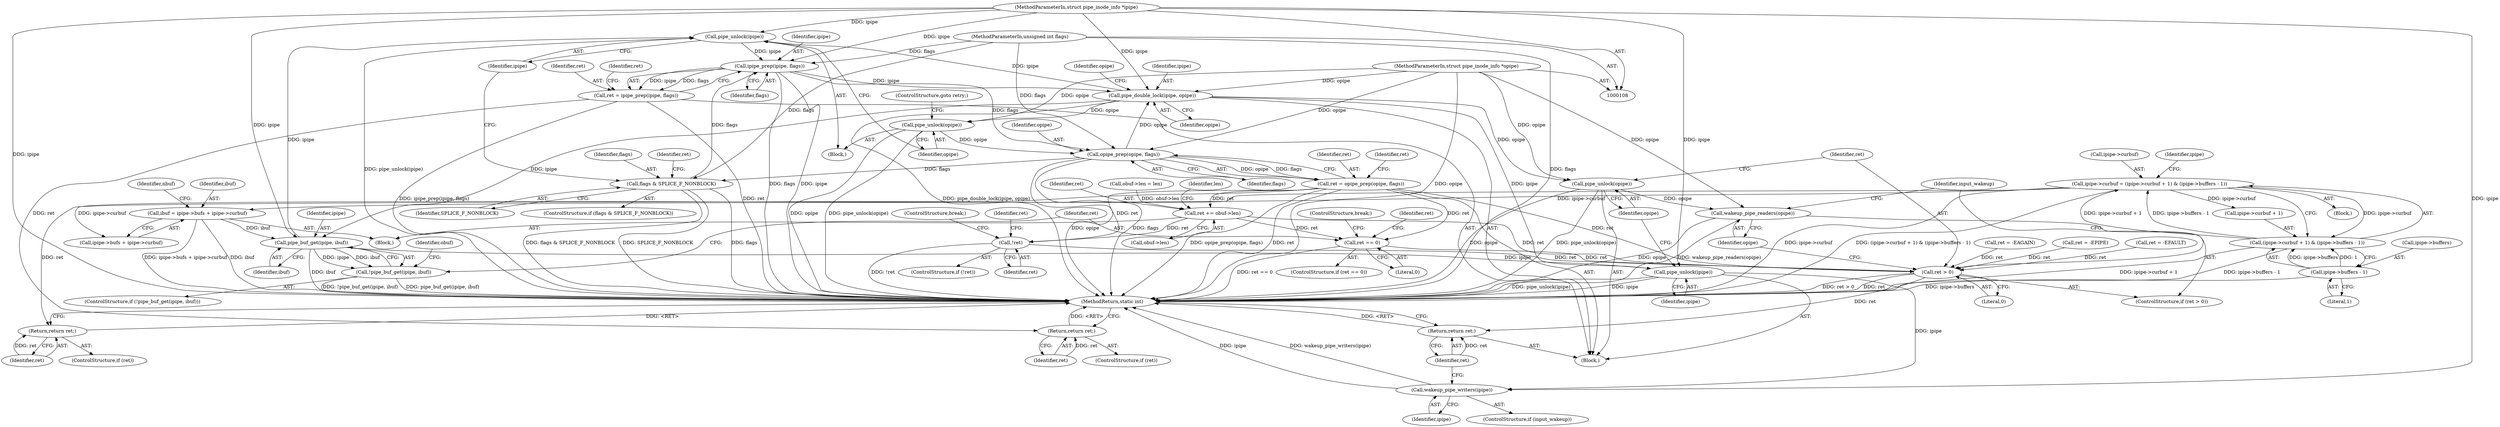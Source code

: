 digraph "0_linux_6b3a707736301c2128ca85ce85fb13f60b5e350a_2@pointer" {
"1000205" [label="(Call,pipe_unlock(ipipe))"];
"1000288" [label="(Call,pipe_buf_get(ipipe, ibuf))"];
"1000144" [label="(Call,pipe_double_lock(ipipe, opipe))"];
"1000128" [label="(Call,ipipe_prep(ipipe, flags))"];
"1000205" [label="(Call,pipe_unlock(ipipe))"];
"1000109" [label="(MethodParameterIn,struct pipe_inode_info *ipipe)"];
"1000196" [label="(Call,flags & SPLICE_F_NONBLOCK)"];
"1000137" [label="(Call,opipe_prep(opipe, flags))"];
"1000207" [label="(Call,pipe_unlock(opipe))"];
"1000110" [label="(MethodParameterIn,struct pipe_inode_info *opipe)"];
"1000112" [label="(MethodParameterIn,unsigned int flags)"];
"1000210" [label="(Call,ibuf = ipipe->bufs + ipipe->curbuf)"];
"1000262" [label="(Call,ipipe->curbuf = (ipipe->curbuf + 1) & (ipipe->buffers - 1))"];
"1000266" [label="(Call,(ipipe->curbuf + 1) & (ipipe->buffers - 1))"];
"1000272" [label="(Call,ipipe->buffers - 1)"];
"1000126" [label="(Call,ret = ipipe_prep(ipipe, flags))"];
"1000133" [label="(Return,return ret;)"];
"1000135" [label="(Call,ret = opipe_prep(opipe, flags))"];
"1000142" [label="(Return,return ret;)"];
"1000160" [label="(Call,!ret)"];
"1000352" [label="(Call,ret > 0)"];
"1000361" [label="(Return,return ret;)"];
"1000293" [label="(Call,ret == 0)"];
"1000336" [label="(Call,ret += obuf->len)"];
"1000287" [label="(Call,!pipe_buf_get(ipipe, ibuf))"];
"1000347" [label="(Call,pipe_unlock(ipipe))"];
"1000359" [label="(Call,wakeup_pipe_writers(ipipe))"];
"1000349" [label="(Call,pipe_unlock(opipe))"];
"1000355" [label="(Call,wakeup_pipe_readers(opipe))"];
"1000112" [label="(MethodParameterIn,unsigned int flags)"];
"1000355" [label="(Call,wakeup_pipe_readers(opipe))"];
"1000200" [label="(Call,ret = -EAGAIN)"];
"1000347" [label="(Call,pipe_unlock(ipipe))"];
"1000152" [label="(Identifier,opipe)"];
"1000266" [label="(Call,(ipipe->curbuf + 1) & (ipipe->buffers - 1))"];
"1000207" [label="(Call,pipe_unlock(opipe))"];
"1000262" [label="(Call,ipipe->curbuf = (ipipe->curbuf + 1) & (ipipe->buffers - 1))"];
"1000133" [label="(Return,return ret;)"];
"1000348" [label="(Identifier,ipipe)"];
"1000210" [label="(Call,ibuf = ipipe->bufs + ipipe->curbuf)"];
"1000137" [label="(Call,opipe_prep(opipe, flags))"];
"1000289" [label="(Identifier,ipipe)"];
"1000129" [label="(Identifier,ipipe)"];
"1000212" [label="(Call,ipipe->bufs + ipipe->curbuf)"];
"1000134" [label="(Identifier,ret)"];
"1000161" [label="(Identifier,ret)"];
"1000132" [label="(Identifier,ret)"];
"1000337" [label="(Identifier,ret)"];
"1000127" [label="(Identifier,ret)"];
"1000356" [label="(Identifier,opipe)"];
"1000146" [label="(Identifier,opipe)"];
"1000292" [label="(ControlStructure,if (ret == 0))"];
"1000195" [label="(ControlStructure,if (flags & SPLICE_F_NONBLOCK))"];
"1000144" [label="(Call,pipe_double_lock(ipipe, opipe))"];
"1000303" [label="(Identifier,obuf)"];
"1000128" [label="(Call,ipipe_prep(ipipe, flags))"];
"1000205" [label="(Call,pipe_unlock(ipipe))"];
"1000313" [label="(Call,obuf->len = len)"];
"1000352" [label="(Call,ret > 0)"];
"1000287" [label="(Call,!pipe_buf_get(ipipe, ibuf))"];
"1000131" [label="(ControlStructure,if (ret))"];
"1000138" [label="(Identifier,opipe)"];
"1000358" [label="(Identifier,input_wakeup)"];
"1000162" [label="(Call,ret = -EPIPE)"];
"1000143" [label="(Identifier,ret)"];
"1000130" [label="(Identifier,flags)"];
"1000247" [label="(Block,)"];
"1000141" [label="(Identifier,ret)"];
"1000191" [label="(Block,)"];
"1000140" [label="(ControlStructure,if (ret))"];
"1000273" [label="(Call,ipipe->buffers)"];
"1000288" [label="(Call,pipe_buf_get(ipipe, ibuf))"];
"1000139" [label="(Identifier,flags)"];
"1000126" [label="(Call,ret = ipipe_prep(ipipe, flags))"];
"1000148" [label="(Block,)"];
"1000363" [label="(MethodReturn,static int)"];
"1000198" [label="(Identifier,SPLICE_F_NONBLOCK)"];
"1000208" [label="(Identifier,opipe)"];
"1000109" [label="(MethodParameterIn,struct pipe_inode_info *ipipe)"];
"1000110" [label="(MethodParameterIn,struct pipe_inode_info *opipe)"];
"1000362" [label="(Identifier,ret)"];
"1000267" [label="(Call,ipipe->curbuf + 1)"];
"1000351" [label="(ControlStructure,if (ret > 0))"];
"1000295" [label="(Literal,0)"];
"1000360" [label="(Identifier,ipipe)"];
"1000220" [label="(Identifier,nbuf)"];
"1000350" [label="(Identifier,opipe)"];
"1000135" [label="(Call,ret = opipe_prep(opipe, flags))"];
"1000201" [label="(Identifier,ret)"];
"1000297" [label="(Identifier,ret)"];
"1000272" [label="(Call,ipipe->buffers - 1)"];
"1000290" [label="(Identifier,ibuf)"];
"1000349" [label="(Call,pipe_unlock(opipe))"];
"1000300" [label="(ControlStructure,break;)"];
"1000197" [label="(Identifier,flags)"];
"1000276" [label="(Literal,1)"];
"1000357" [label="(ControlStructure,if (input_wakeup))"];
"1000113" [label="(Block,)"];
"1000296" [label="(Call,ret = -EFAULT)"];
"1000145" [label="(Identifier,ipipe)"];
"1000263" [label="(Call,ipipe->curbuf)"];
"1000166" [label="(ControlStructure,break;)"];
"1000293" [label="(Call,ret == 0)"];
"1000206" [label="(Identifier,ipipe)"];
"1000160" [label="(Call,!ret)"];
"1000336" [label="(Call,ret += obuf->len)"];
"1000286" [label="(ControlStructure,if (!pipe_buf_get(ipipe, ibuf)))"];
"1000361" [label="(Return,return ret;)"];
"1000279" [label="(Identifier,ipipe)"];
"1000354" [label="(Literal,0)"];
"1000294" [label="(Identifier,ret)"];
"1000209" [label="(ControlStructure,goto retry;)"];
"1000338" [label="(Call,obuf->len)"];
"1000342" [label="(Identifier,len)"];
"1000136" [label="(Identifier,ret)"];
"1000142" [label="(Return,return ret;)"];
"1000359" [label="(Call,wakeup_pipe_writers(ipipe))"];
"1000353" [label="(Identifier,ret)"];
"1000196" [label="(Call,flags & SPLICE_F_NONBLOCK)"];
"1000159" [label="(ControlStructure,if (!ret))"];
"1000211" [label="(Identifier,ibuf)"];
"1000163" [label="(Identifier,ret)"];
"1000205" -> "1000191"  [label="AST: "];
"1000205" -> "1000206"  [label="CFG: "];
"1000206" -> "1000205"  [label="AST: "];
"1000208" -> "1000205"  [label="CFG: "];
"1000205" -> "1000363"  [label="DDG: pipe_unlock(ipipe)"];
"1000205" -> "1000128"  [label="DDG: ipipe"];
"1000288" -> "1000205"  [label="DDG: ipipe"];
"1000144" -> "1000205"  [label="DDG: ipipe"];
"1000109" -> "1000205"  [label="DDG: ipipe"];
"1000288" -> "1000287"  [label="AST: "];
"1000288" -> "1000290"  [label="CFG: "];
"1000289" -> "1000288"  [label="AST: "];
"1000290" -> "1000288"  [label="AST: "];
"1000287" -> "1000288"  [label="CFG: "];
"1000288" -> "1000363"  [label="DDG: ibuf"];
"1000288" -> "1000287"  [label="DDG: ipipe"];
"1000288" -> "1000287"  [label="DDG: ibuf"];
"1000144" -> "1000288"  [label="DDG: ipipe"];
"1000109" -> "1000288"  [label="DDG: ipipe"];
"1000210" -> "1000288"  [label="DDG: ibuf"];
"1000288" -> "1000347"  [label="DDG: ipipe"];
"1000144" -> "1000113"  [label="AST: "];
"1000144" -> "1000146"  [label="CFG: "];
"1000145" -> "1000144"  [label="AST: "];
"1000146" -> "1000144"  [label="AST: "];
"1000152" -> "1000144"  [label="CFG: "];
"1000144" -> "1000363"  [label="DDG: pipe_double_lock(ipipe, opipe)"];
"1000128" -> "1000144"  [label="DDG: ipipe"];
"1000109" -> "1000144"  [label="DDG: ipipe"];
"1000137" -> "1000144"  [label="DDG: opipe"];
"1000110" -> "1000144"  [label="DDG: opipe"];
"1000144" -> "1000207"  [label="DDG: opipe"];
"1000144" -> "1000347"  [label="DDG: ipipe"];
"1000144" -> "1000349"  [label="DDG: opipe"];
"1000128" -> "1000126"  [label="AST: "];
"1000128" -> "1000130"  [label="CFG: "];
"1000129" -> "1000128"  [label="AST: "];
"1000130" -> "1000128"  [label="AST: "];
"1000126" -> "1000128"  [label="CFG: "];
"1000128" -> "1000363"  [label="DDG: flags"];
"1000128" -> "1000363"  [label="DDG: ipipe"];
"1000128" -> "1000126"  [label="DDG: ipipe"];
"1000128" -> "1000126"  [label="DDG: flags"];
"1000109" -> "1000128"  [label="DDG: ipipe"];
"1000196" -> "1000128"  [label="DDG: flags"];
"1000112" -> "1000128"  [label="DDG: flags"];
"1000128" -> "1000137"  [label="DDG: flags"];
"1000109" -> "1000108"  [label="AST: "];
"1000109" -> "1000363"  [label="DDG: ipipe"];
"1000109" -> "1000347"  [label="DDG: ipipe"];
"1000109" -> "1000359"  [label="DDG: ipipe"];
"1000196" -> "1000195"  [label="AST: "];
"1000196" -> "1000198"  [label="CFG: "];
"1000197" -> "1000196"  [label="AST: "];
"1000198" -> "1000196"  [label="AST: "];
"1000201" -> "1000196"  [label="CFG: "];
"1000206" -> "1000196"  [label="CFG: "];
"1000196" -> "1000363"  [label="DDG: flags"];
"1000196" -> "1000363"  [label="DDG: flags & SPLICE_F_NONBLOCK"];
"1000196" -> "1000363"  [label="DDG: SPLICE_F_NONBLOCK"];
"1000137" -> "1000196"  [label="DDG: flags"];
"1000112" -> "1000196"  [label="DDG: flags"];
"1000137" -> "1000135"  [label="AST: "];
"1000137" -> "1000139"  [label="CFG: "];
"1000138" -> "1000137"  [label="AST: "];
"1000139" -> "1000137"  [label="AST: "];
"1000135" -> "1000137"  [label="CFG: "];
"1000137" -> "1000363"  [label="DDG: flags"];
"1000137" -> "1000363"  [label="DDG: opipe"];
"1000137" -> "1000135"  [label="DDG: opipe"];
"1000137" -> "1000135"  [label="DDG: flags"];
"1000207" -> "1000137"  [label="DDG: opipe"];
"1000110" -> "1000137"  [label="DDG: opipe"];
"1000112" -> "1000137"  [label="DDG: flags"];
"1000207" -> "1000191"  [label="AST: "];
"1000207" -> "1000208"  [label="CFG: "];
"1000208" -> "1000207"  [label="AST: "];
"1000209" -> "1000207"  [label="CFG: "];
"1000207" -> "1000363"  [label="DDG: opipe"];
"1000207" -> "1000363"  [label="DDG: pipe_unlock(opipe)"];
"1000110" -> "1000207"  [label="DDG: opipe"];
"1000110" -> "1000108"  [label="AST: "];
"1000110" -> "1000363"  [label="DDG: opipe"];
"1000110" -> "1000349"  [label="DDG: opipe"];
"1000110" -> "1000355"  [label="DDG: opipe"];
"1000112" -> "1000108"  [label="AST: "];
"1000112" -> "1000363"  [label="DDG: flags"];
"1000210" -> "1000148"  [label="AST: "];
"1000210" -> "1000212"  [label="CFG: "];
"1000211" -> "1000210"  [label="AST: "];
"1000212" -> "1000210"  [label="AST: "];
"1000220" -> "1000210"  [label="CFG: "];
"1000210" -> "1000363"  [label="DDG: ipipe->bufs + ipipe->curbuf"];
"1000210" -> "1000363"  [label="DDG: ibuf"];
"1000262" -> "1000210"  [label="DDG: ipipe->curbuf"];
"1000262" -> "1000247"  [label="AST: "];
"1000262" -> "1000266"  [label="CFG: "];
"1000263" -> "1000262"  [label="AST: "];
"1000266" -> "1000262"  [label="AST: "];
"1000279" -> "1000262"  [label="CFG: "];
"1000262" -> "1000363"  [label="DDG: ipipe->curbuf"];
"1000262" -> "1000363"  [label="DDG: (ipipe->curbuf + 1) & (ipipe->buffers - 1)"];
"1000262" -> "1000212"  [label="DDG: ipipe->curbuf"];
"1000266" -> "1000262"  [label="DDG: ipipe->curbuf + 1"];
"1000266" -> "1000262"  [label="DDG: ipipe->buffers - 1"];
"1000262" -> "1000266"  [label="DDG: ipipe->curbuf"];
"1000262" -> "1000267"  [label="DDG: ipipe->curbuf"];
"1000266" -> "1000272"  [label="CFG: "];
"1000267" -> "1000266"  [label="AST: "];
"1000272" -> "1000266"  [label="AST: "];
"1000266" -> "1000363"  [label="DDG: ipipe->curbuf + 1"];
"1000266" -> "1000363"  [label="DDG: ipipe->buffers - 1"];
"1000272" -> "1000266"  [label="DDG: ipipe->buffers"];
"1000272" -> "1000266"  [label="DDG: 1"];
"1000272" -> "1000276"  [label="CFG: "];
"1000273" -> "1000272"  [label="AST: "];
"1000276" -> "1000272"  [label="AST: "];
"1000272" -> "1000363"  [label="DDG: ipipe->buffers"];
"1000126" -> "1000113"  [label="AST: "];
"1000127" -> "1000126"  [label="AST: "];
"1000132" -> "1000126"  [label="CFG: "];
"1000126" -> "1000363"  [label="DDG: ret"];
"1000126" -> "1000363"  [label="DDG: ipipe_prep(ipipe, flags)"];
"1000126" -> "1000133"  [label="DDG: ret"];
"1000133" -> "1000131"  [label="AST: "];
"1000133" -> "1000134"  [label="CFG: "];
"1000134" -> "1000133"  [label="AST: "];
"1000363" -> "1000133"  [label="CFG: "];
"1000133" -> "1000363"  [label="DDG: <RET>"];
"1000134" -> "1000133"  [label="DDG: ret"];
"1000135" -> "1000113"  [label="AST: "];
"1000136" -> "1000135"  [label="AST: "];
"1000141" -> "1000135"  [label="CFG: "];
"1000135" -> "1000363"  [label="DDG: ret"];
"1000135" -> "1000363"  [label="DDG: opipe_prep(opipe, flags)"];
"1000135" -> "1000142"  [label="DDG: ret"];
"1000135" -> "1000160"  [label="DDG: ret"];
"1000135" -> "1000293"  [label="DDG: ret"];
"1000135" -> "1000336"  [label="DDG: ret"];
"1000135" -> "1000352"  [label="DDG: ret"];
"1000142" -> "1000140"  [label="AST: "];
"1000142" -> "1000143"  [label="CFG: "];
"1000143" -> "1000142"  [label="AST: "];
"1000363" -> "1000142"  [label="CFG: "];
"1000142" -> "1000363"  [label="DDG: <RET>"];
"1000143" -> "1000142"  [label="DDG: ret"];
"1000160" -> "1000159"  [label="AST: "];
"1000160" -> "1000161"  [label="CFG: "];
"1000161" -> "1000160"  [label="AST: "];
"1000163" -> "1000160"  [label="CFG: "];
"1000166" -> "1000160"  [label="CFG: "];
"1000160" -> "1000363"  [label="DDG: !ret"];
"1000336" -> "1000160"  [label="DDG: ret"];
"1000160" -> "1000352"  [label="DDG: ret"];
"1000352" -> "1000351"  [label="AST: "];
"1000352" -> "1000354"  [label="CFG: "];
"1000353" -> "1000352"  [label="AST: "];
"1000354" -> "1000352"  [label="AST: "];
"1000356" -> "1000352"  [label="CFG: "];
"1000358" -> "1000352"  [label="CFG: "];
"1000352" -> "1000363"  [label="DDG: ret"];
"1000352" -> "1000363"  [label="DDG: ret > 0"];
"1000200" -> "1000352"  [label="DDG: ret"];
"1000293" -> "1000352"  [label="DDG: ret"];
"1000296" -> "1000352"  [label="DDG: ret"];
"1000162" -> "1000352"  [label="DDG: ret"];
"1000336" -> "1000352"  [label="DDG: ret"];
"1000352" -> "1000361"  [label="DDG: ret"];
"1000361" -> "1000113"  [label="AST: "];
"1000361" -> "1000362"  [label="CFG: "];
"1000362" -> "1000361"  [label="AST: "];
"1000363" -> "1000361"  [label="CFG: "];
"1000361" -> "1000363"  [label="DDG: <RET>"];
"1000362" -> "1000361"  [label="DDG: ret"];
"1000293" -> "1000292"  [label="AST: "];
"1000293" -> "1000295"  [label="CFG: "];
"1000294" -> "1000293"  [label="AST: "];
"1000295" -> "1000293"  [label="AST: "];
"1000297" -> "1000293"  [label="CFG: "];
"1000300" -> "1000293"  [label="CFG: "];
"1000293" -> "1000363"  [label="DDG: ret == 0"];
"1000336" -> "1000293"  [label="DDG: ret"];
"1000336" -> "1000148"  [label="AST: "];
"1000336" -> "1000338"  [label="CFG: "];
"1000337" -> "1000336"  [label="AST: "];
"1000338" -> "1000336"  [label="AST: "];
"1000342" -> "1000336"  [label="CFG: "];
"1000313" -> "1000336"  [label="DDG: obuf->len"];
"1000287" -> "1000286"  [label="AST: "];
"1000294" -> "1000287"  [label="CFG: "];
"1000303" -> "1000287"  [label="CFG: "];
"1000287" -> "1000363"  [label="DDG: !pipe_buf_get(ipipe, ibuf)"];
"1000287" -> "1000363"  [label="DDG: pipe_buf_get(ipipe, ibuf)"];
"1000347" -> "1000113"  [label="AST: "];
"1000347" -> "1000348"  [label="CFG: "];
"1000348" -> "1000347"  [label="AST: "];
"1000350" -> "1000347"  [label="CFG: "];
"1000347" -> "1000363"  [label="DDG: ipipe"];
"1000347" -> "1000363"  [label="DDG: pipe_unlock(ipipe)"];
"1000347" -> "1000359"  [label="DDG: ipipe"];
"1000359" -> "1000357"  [label="AST: "];
"1000359" -> "1000360"  [label="CFG: "];
"1000360" -> "1000359"  [label="AST: "];
"1000362" -> "1000359"  [label="CFG: "];
"1000359" -> "1000363"  [label="DDG: ipipe"];
"1000359" -> "1000363"  [label="DDG: wakeup_pipe_writers(ipipe)"];
"1000349" -> "1000113"  [label="AST: "];
"1000349" -> "1000350"  [label="CFG: "];
"1000350" -> "1000349"  [label="AST: "];
"1000353" -> "1000349"  [label="CFG: "];
"1000349" -> "1000363"  [label="DDG: pipe_unlock(opipe)"];
"1000349" -> "1000363"  [label="DDG: opipe"];
"1000349" -> "1000355"  [label="DDG: opipe"];
"1000355" -> "1000351"  [label="AST: "];
"1000355" -> "1000356"  [label="CFG: "];
"1000356" -> "1000355"  [label="AST: "];
"1000358" -> "1000355"  [label="CFG: "];
"1000355" -> "1000363"  [label="DDG: opipe"];
"1000355" -> "1000363"  [label="DDG: wakeup_pipe_readers(opipe)"];
}
